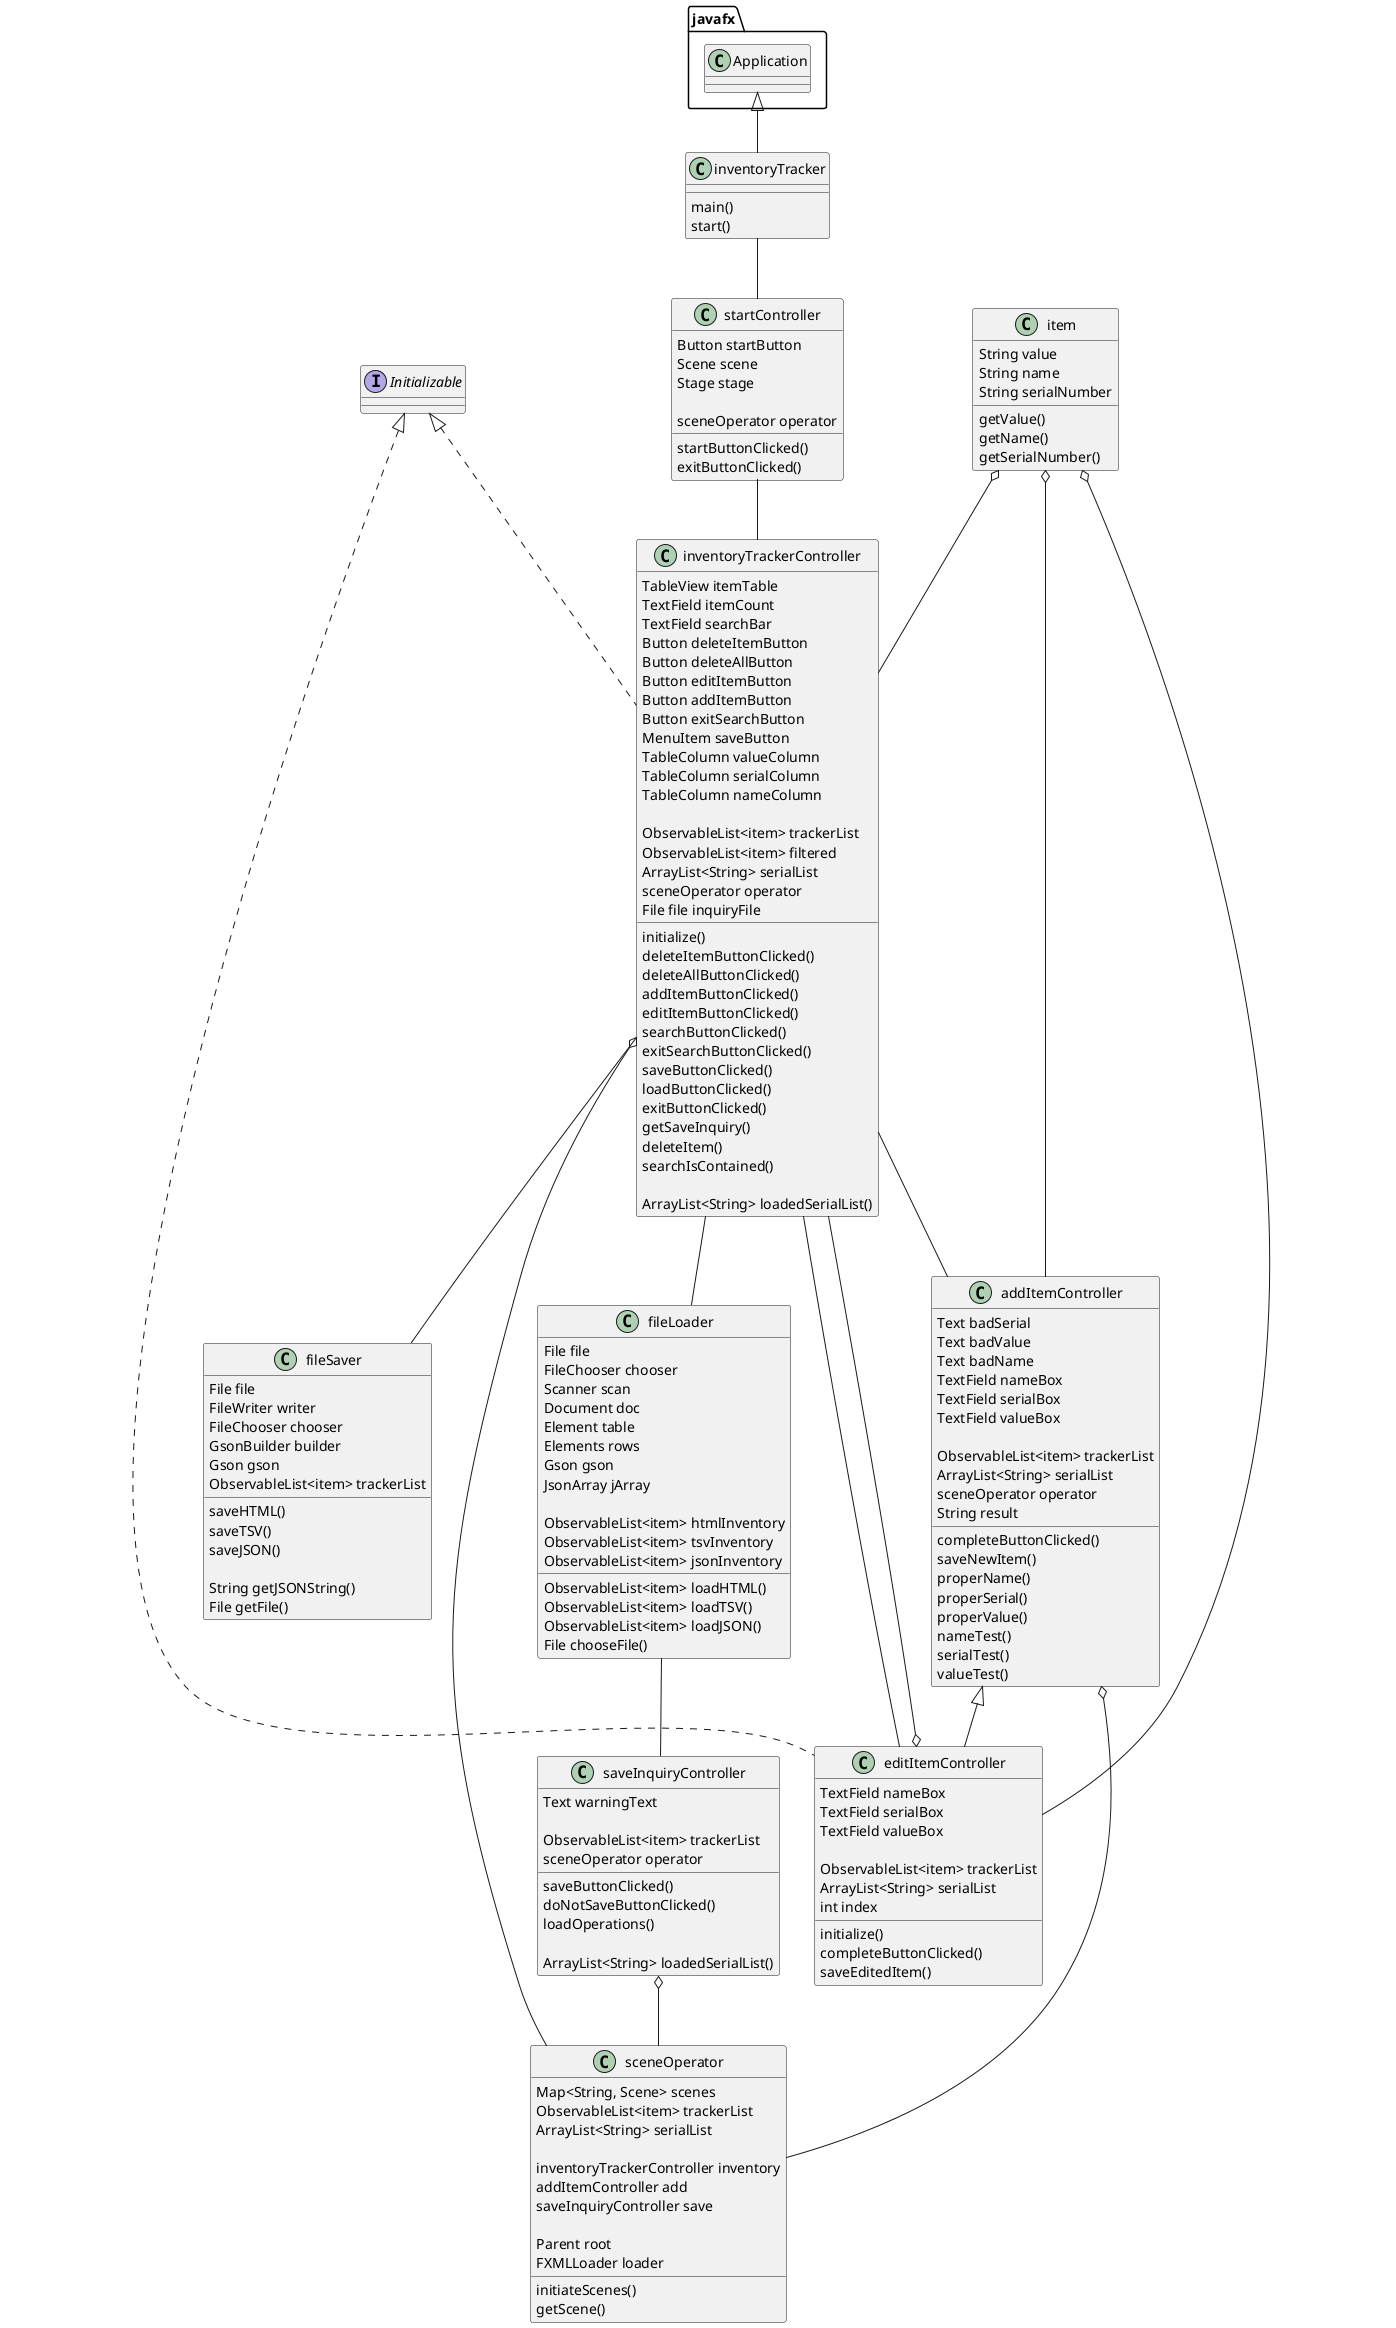 @startuml

class inventoryTracker{
    main()
    start()
}

class sceneOperator{
    Map<String, Scene> scenes
    ObservableList<item> trackerList
    ArrayList<String> serialList

    inventoryTrackerController inventory
    addItemController add
    saveInquiryController save

    Parent root
    FXMLLoader loader

    initiateScenes()
    getScene()
}

class item{
    String value
    String name
    String serialNumber

    getValue()
    getName()
    getSerialNumber()
}

class startController{
    Button startButton
    Scene scene
    Stage stage

    sceneOperator operator

    startButtonClicked()
    exitButtonClicked()
}

class inventoryTrackerController{
    TableView itemTable
    TextField itemCount
    TextField searchBar
    Button deleteItemButton
    Button deleteAllButton
    Button editItemButton
    Button addItemButton
    Button exitSearchButton
    MenuItem saveButton
    TableColumn valueColumn
    TableColumn serialColumn
    TableColumn nameColumn

    ObservableList<item> trackerList
    ObservableList<item> filtered
    ArrayList<String> serialList
    sceneOperator operator
    File file inquiryFile

    initialize()
    deleteItemButtonClicked()
    deleteAllButtonClicked()
    addItemButtonClicked()
    editItemButtonClicked()
    searchButtonClicked()
    exitSearchButtonClicked()
    saveButtonClicked()
    loadButtonClicked()
    exitButtonClicked()
    getSaveInquiry()
    deleteItem()
    searchIsContained()

    ArrayList<String> loadedSerialList()

}

class addItemController{
    Text badSerial
    Text badValue
    Text badName
    TextField nameBox
    TextField serialBox
    TextField valueBox

    ObservableList<item> trackerList
    ArrayList<String> serialList
    sceneOperator operator
    String result

    completeButtonClicked()
    saveNewItem()
    properName()
    properSerial()
    properValue()
    nameTest()
    serialTest()
    valueTest()


}

class editItemController{
    TextField nameBox
    TextField serialBox
    TextField valueBox

    ObservableList<item> trackerList
    ArrayList<String> serialList
    int index

    initialize()
    completeButtonClicked()
    saveEditedItem()

}

class saveInquiryController{
    Text warningText

    ObservableList<item> trackerList
    sceneOperator operator

    saveButtonClicked()
    doNotSaveButtonClicked()
    loadOperations()

    ArrayList<String> loadedSerialList()
}

class fileLoader{
    File file
    FileChooser chooser
    Scanner scan
    Document doc
    Element table
    Elements rows
    Gson gson
    JsonArray jArray

    ObservableList<item> htmlInventory
    ObservableList<item> tsvInventory
    ObservableList<item> jsonInventory

    ObservableList<item> loadHTML()
    ObservableList<item> loadTSV()
    ObservableList<item> loadJSON()
    File chooseFile()
}

class fileSaver{
    File file
    FileWriter writer
    FileChooser chooser
    GsonBuilder builder
    Gson gson
    ObservableList<item> trackerList

    saveHTML()
    saveTSV()
    saveJSON()

    String getJSONString()
    File getFile()
}

javafx.Application <|-- inventoryTracker
addItemController <|-- editItemController

class inventoryTrackerController implements Initializable
class editItemController implements Initializable

inventoryTracker -- startController
startController -- inventoryTrackerController
inventoryTrackerController -- addItemController
inventoryTrackerController -- editItemController
inventoryTrackerController -- fileLoader
inventoryTrackerController -- fileSaver
fileLoader -- saveInquiryController

item o-- inventoryTrackerController
item o-- addItemController
item o-- editItemController
editItemController o-- inventoryTrackerController
inventoryTrackerController o-- sceneOperator
addItemController o-- sceneOperator
saveInquiryController o-- sceneOperator
@enduml